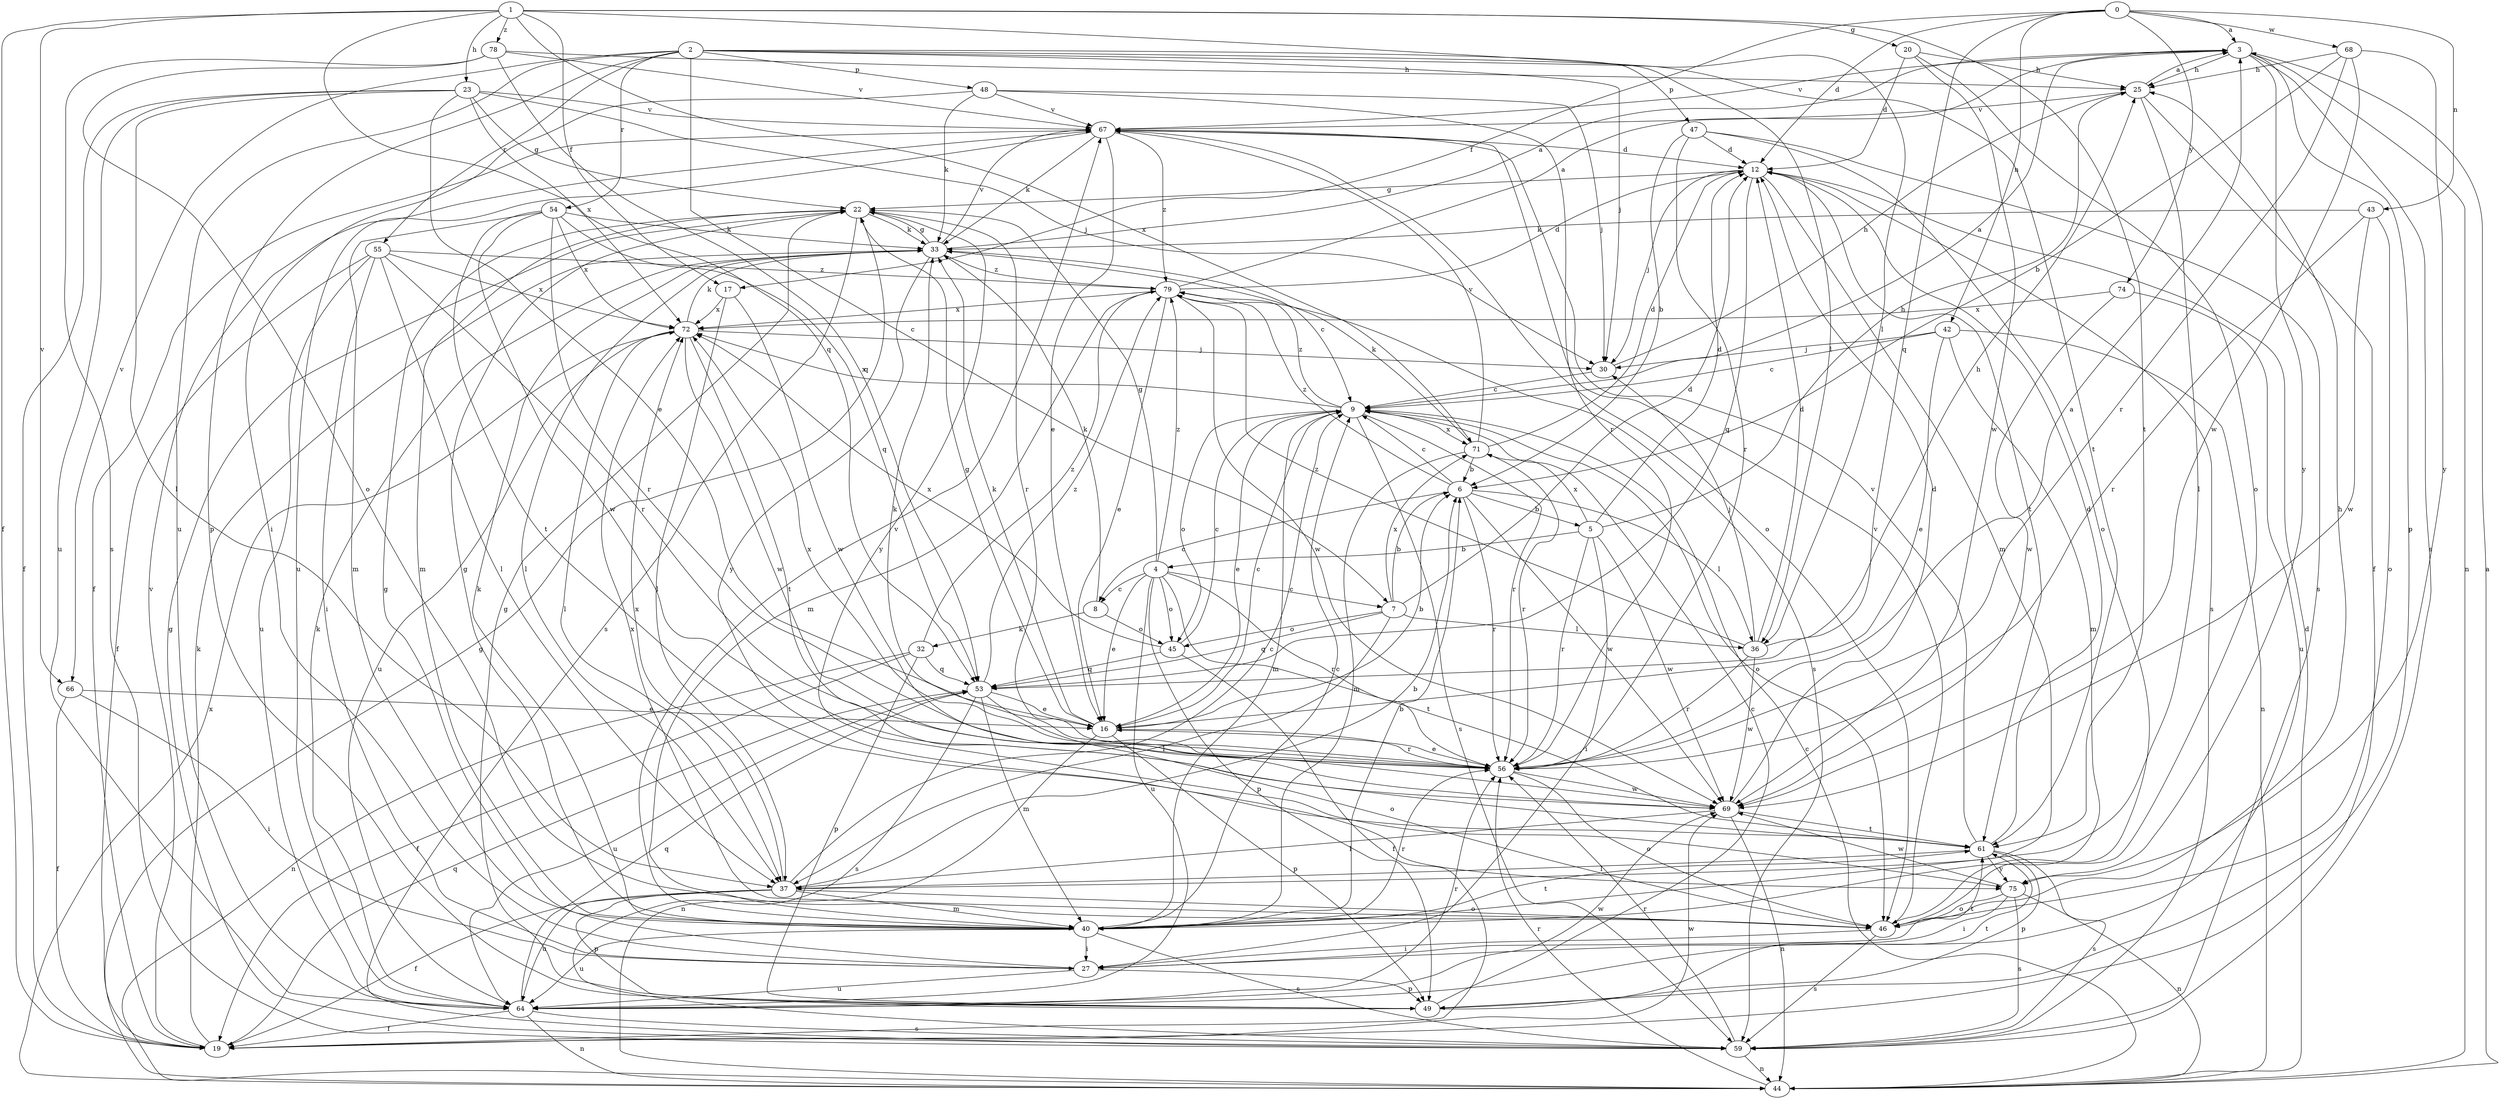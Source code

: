 strict digraph  {
0;
1;
2;
3;
4;
5;
6;
7;
8;
9;
12;
16;
17;
19;
20;
22;
23;
25;
27;
30;
32;
33;
36;
37;
40;
42;
43;
44;
45;
46;
47;
48;
49;
53;
54;
55;
56;
59;
61;
64;
66;
67;
68;
69;
71;
72;
74;
75;
78;
79;
0 -> 3  [label=a];
0 -> 12  [label=d];
0 -> 17  [label=f];
0 -> 42  [label=n];
0 -> 43  [label=n];
0 -> 53  [label=q];
0 -> 68  [label=w];
0 -> 74  [label=y];
1 -> 17  [label=f];
1 -> 19  [label=f];
1 -> 20  [label=g];
1 -> 23  [label=h];
1 -> 36  [label=l];
1 -> 53  [label=q];
1 -> 61  [label=t];
1 -> 66  [label=v];
1 -> 71  [label=x];
1 -> 78  [label=z];
2 -> 7  [label=c];
2 -> 30  [label=j];
2 -> 36  [label=l];
2 -> 47  [label=p];
2 -> 48  [label=p];
2 -> 49  [label=p];
2 -> 54  [label=r];
2 -> 55  [label=r];
2 -> 61  [label=t];
2 -> 64  [label=u];
2 -> 66  [label=v];
3 -> 25  [label=h];
3 -> 44  [label=n];
3 -> 49  [label=p];
3 -> 59  [label=s];
3 -> 67  [label=v];
3 -> 75  [label=y];
4 -> 7  [label=c];
4 -> 8  [label=c];
4 -> 16  [label=e];
4 -> 22  [label=g];
4 -> 45  [label=o];
4 -> 49  [label=p];
4 -> 56  [label=r];
4 -> 61  [label=t];
4 -> 64  [label=u];
4 -> 79  [label=z];
5 -> 4  [label=b];
5 -> 12  [label=d];
5 -> 25  [label=h];
5 -> 27  [label=i];
5 -> 56  [label=r];
5 -> 69  [label=w];
5 -> 71  [label=x];
6 -> 5  [label=b];
6 -> 8  [label=c];
6 -> 9  [label=c];
6 -> 36  [label=l];
6 -> 56  [label=r];
6 -> 69  [label=w];
6 -> 79  [label=z];
7 -> 6  [label=b];
7 -> 12  [label=d];
7 -> 36  [label=l];
7 -> 37  [label=l];
7 -> 45  [label=o];
7 -> 53  [label=q];
7 -> 71  [label=x];
8 -> 32  [label=k];
8 -> 33  [label=k];
8 -> 45  [label=o];
9 -> 3  [label=a];
9 -> 16  [label=e];
9 -> 40  [label=m];
9 -> 45  [label=o];
9 -> 46  [label=o];
9 -> 56  [label=r];
9 -> 59  [label=s];
9 -> 71  [label=x];
9 -> 72  [label=x];
9 -> 79  [label=z];
12 -> 22  [label=g];
12 -> 30  [label=j];
12 -> 40  [label=m];
12 -> 53  [label=q];
12 -> 59  [label=s];
12 -> 61  [label=t];
16 -> 6  [label=b];
16 -> 9  [label=c];
16 -> 22  [label=g];
16 -> 33  [label=k];
16 -> 44  [label=n];
16 -> 49  [label=p];
16 -> 56  [label=r];
17 -> 37  [label=l];
17 -> 69  [label=w];
17 -> 72  [label=x];
19 -> 33  [label=k];
19 -> 53  [label=q];
19 -> 67  [label=v];
19 -> 69  [label=w];
20 -> 12  [label=d];
20 -> 25  [label=h];
20 -> 46  [label=o];
20 -> 69  [label=w];
22 -> 33  [label=k];
22 -> 40  [label=m];
22 -> 56  [label=r];
22 -> 59  [label=s];
22 -> 75  [label=y];
23 -> 16  [label=e];
23 -> 19  [label=f];
23 -> 22  [label=g];
23 -> 30  [label=j];
23 -> 37  [label=l];
23 -> 64  [label=u];
23 -> 67  [label=v];
23 -> 72  [label=x];
25 -> 3  [label=a];
25 -> 19  [label=f];
25 -> 37  [label=l];
25 -> 67  [label=v];
27 -> 22  [label=g];
27 -> 49  [label=p];
27 -> 61  [label=t];
27 -> 64  [label=u];
30 -> 9  [label=c];
30 -> 25  [label=h];
32 -> 19  [label=f];
32 -> 44  [label=n];
32 -> 49  [label=p];
32 -> 53  [label=q];
32 -> 79  [label=z];
33 -> 3  [label=a];
33 -> 9  [label=c];
33 -> 22  [label=g];
33 -> 37  [label=l];
33 -> 67  [label=v];
33 -> 75  [label=y];
33 -> 79  [label=z];
36 -> 12  [label=d];
36 -> 25  [label=h];
36 -> 30  [label=j];
36 -> 56  [label=r];
36 -> 69  [label=w];
36 -> 79  [label=z];
37 -> 6  [label=b];
37 -> 9  [label=c];
37 -> 19  [label=f];
37 -> 40  [label=m];
37 -> 46  [label=o];
37 -> 49  [label=p];
37 -> 64  [label=u];
37 -> 72  [label=x];
40 -> 6  [label=b];
40 -> 9  [label=c];
40 -> 22  [label=g];
40 -> 27  [label=i];
40 -> 33  [label=k];
40 -> 56  [label=r];
40 -> 59  [label=s];
40 -> 61  [label=t];
40 -> 64  [label=u];
40 -> 67  [label=v];
42 -> 9  [label=c];
42 -> 16  [label=e];
42 -> 30  [label=j];
42 -> 40  [label=m];
42 -> 44  [label=n];
43 -> 33  [label=k];
43 -> 46  [label=o];
43 -> 56  [label=r];
43 -> 69  [label=w];
44 -> 3  [label=a];
44 -> 9  [label=c];
44 -> 12  [label=d];
44 -> 22  [label=g];
44 -> 56  [label=r];
44 -> 72  [label=x];
45 -> 9  [label=c];
45 -> 19  [label=f];
45 -> 53  [label=q];
45 -> 72  [label=x];
46 -> 25  [label=h];
46 -> 27  [label=i];
46 -> 59  [label=s];
46 -> 67  [label=v];
46 -> 72  [label=x];
47 -> 6  [label=b];
47 -> 12  [label=d];
47 -> 46  [label=o];
47 -> 56  [label=r];
47 -> 59  [label=s];
48 -> 27  [label=i];
48 -> 30  [label=j];
48 -> 33  [label=k];
48 -> 56  [label=r];
48 -> 67  [label=v];
49 -> 9  [label=c];
49 -> 22  [label=g];
49 -> 61  [label=t];
53 -> 16  [label=e];
53 -> 40  [label=m];
53 -> 46  [label=o];
53 -> 59  [label=s];
53 -> 64  [label=u];
53 -> 79  [label=z];
54 -> 33  [label=k];
54 -> 40  [label=m];
54 -> 53  [label=q];
54 -> 56  [label=r];
54 -> 61  [label=t];
54 -> 69  [label=w];
54 -> 72  [label=x];
55 -> 19  [label=f];
55 -> 27  [label=i];
55 -> 37  [label=l];
55 -> 56  [label=r];
55 -> 64  [label=u];
55 -> 72  [label=x];
55 -> 79  [label=z];
56 -> 3  [label=a];
56 -> 16  [label=e];
56 -> 33  [label=k];
56 -> 46  [label=o];
56 -> 69  [label=w];
56 -> 72  [label=x];
59 -> 22  [label=g];
59 -> 44  [label=n];
59 -> 56  [label=r];
61 -> 12  [label=d];
61 -> 37  [label=l];
61 -> 49  [label=p];
61 -> 59  [label=s];
61 -> 67  [label=v];
61 -> 75  [label=y];
64 -> 19  [label=f];
64 -> 33  [label=k];
64 -> 44  [label=n];
64 -> 53  [label=q];
64 -> 56  [label=r];
64 -> 59  [label=s];
64 -> 69  [label=w];
66 -> 16  [label=e];
66 -> 19  [label=f];
66 -> 27  [label=i];
67 -> 12  [label=d];
67 -> 16  [label=e];
67 -> 19  [label=f];
67 -> 33  [label=k];
67 -> 46  [label=o];
67 -> 64  [label=u];
67 -> 79  [label=z];
68 -> 6  [label=b];
68 -> 25  [label=h];
68 -> 56  [label=r];
68 -> 69  [label=w];
68 -> 75  [label=y];
69 -> 12  [label=d];
69 -> 37  [label=l];
69 -> 44  [label=n];
69 -> 61  [label=t];
71 -> 6  [label=b];
71 -> 12  [label=d];
71 -> 33  [label=k];
71 -> 40  [label=m];
71 -> 56  [label=r];
71 -> 67  [label=v];
72 -> 30  [label=j];
72 -> 33  [label=k];
72 -> 37  [label=l];
72 -> 61  [label=t];
72 -> 64  [label=u];
72 -> 69  [label=w];
74 -> 64  [label=u];
74 -> 69  [label=w];
74 -> 72  [label=x];
75 -> 27  [label=i];
75 -> 44  [label=n];
75 -> 46  [label=o];
75 -> 59  [label=s];
75 -> 69  [label=w];
78 -> 25  [label=h];
78 -> 46  [label=o];
78 -> 53  [label=q];
78 -> 59  [label=s];
78 -> 67  [label=v];
79 -> 3  [label=a];
79 -> 12  [label=d];
79 -> 16  [label=e];
79 -> 40  [label=m];
79 -> 59  [label=s];
79 -> 69  [label=w];
79 -> 72  [label=x];
}
